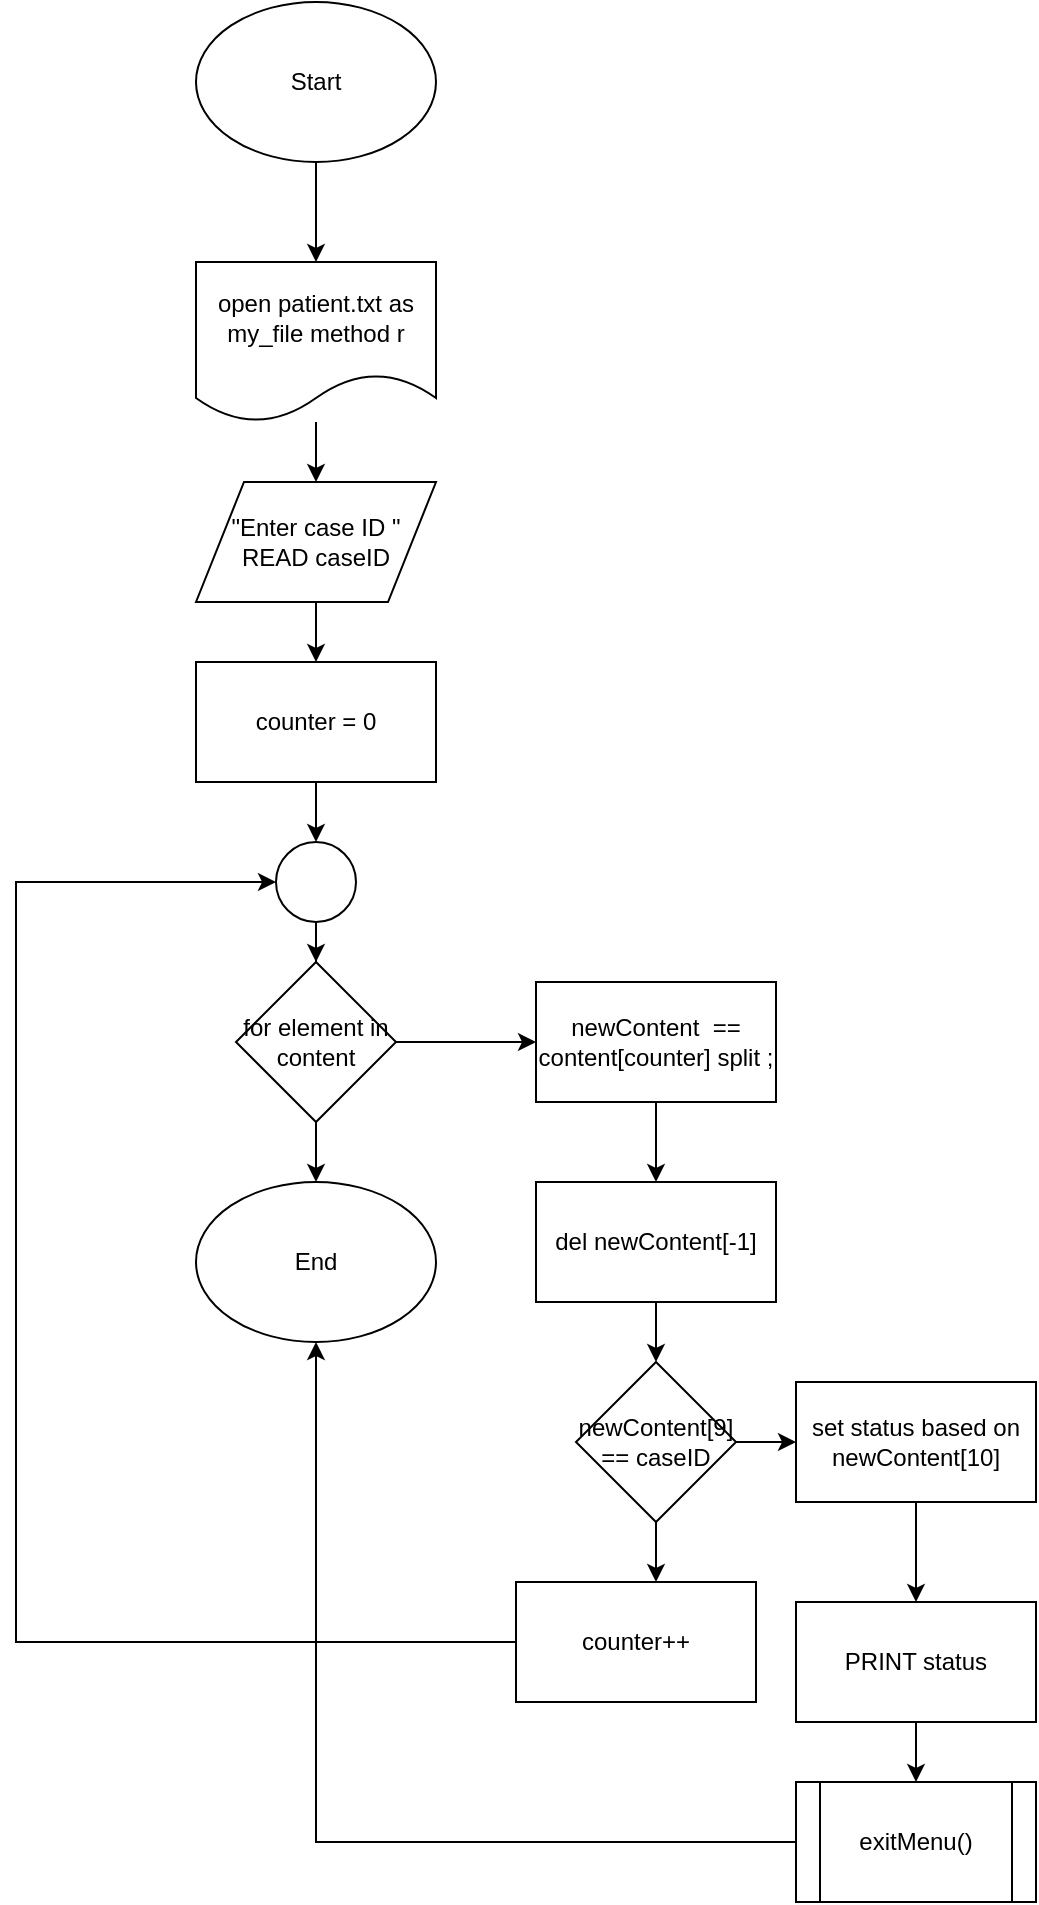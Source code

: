<mxfile version="13.0.3" type="device"><diagram id="C5RBs43oDa-KdzZeNtuy" name="Page-1"><mxGraphModel dx="852" dy="494" grid="1" gridSize="10" guides="1" tooltips="1" connect="1" arrows="1" fold="1" page="1" pageScale="1" pageWidth="827" pageHeight="1169" math="0" shadow="0"><root><mxCell id="WIyWlLk6GJQsqaUBKTNV-0"/><mxCell id="WIyWlLk6GJQsqaUBKTNV-1" parent="WIyWlLk6GJQsqaUBKTNV-0"/><mxCell id="UKGcjFcW1wqXXElZCwT--2" style="edgeStyle=orthogonalEdgeStyle;rounded=0;orthogonalLoop=1;jettySize=auto;html=1;entryX=0.5;entryY=0;entryDx=0;entryDy=0;" edge="1" parent="WIyWlLk6GJQsqaUBKTNV-1" source="UKGcjFcW1wqXXElZCwT--0" target="UKGcjFcW1wqXXElZCwT--1"><mxGeometry relative="1" as="geometry"/></mxCell><mxCell id="UKGcjFcW1wqXXElZCwT--0" value="Start" style="ellipse;whiteSpace=wrap;html=1;" vertex="1" parent="WIyWlLk6GJQsqaUBKTNV-1"><mxGeometry x="330" y="50" width="120" height="80" as="geometry"/></mxCell><mxCell id="UKGcjFcW1wqXXElZCwT--4" value="" style="edgeStyle=orthogonalEdgeStyle;rounded=0;orthogonalLoop=1;jettySize=auto;html=1;" edge="1" parent="WIyWlLk6GJQsqaUBKTNV-1" source="UKGcjFcW1wqXXElZCwT--1" target="UKGcjFcW1wqXXElZCwT--3"><mxGeometry relative="1" as="geometry"/></mxCell><mxCell id="UKGcjFcW1wqXXElZCwT--1" value="open patient.txt as my_file method r" style="shape=document;whiteSpace=wrap;html=1;boundedLbl=1;" vertex="1" parent="WIyWlLk6GJQsqaUBKTNV-1"><mxGeometry x="330" y="180" width="120" height="80" as="geometry"/></mxCell><mxCell id="UKGcjFcW1wqXXElZCwT--6" value="" style="edgeStyle=orthogonalEdgeStyle;rounded=0;orthogonalLoop=1;jettySize=auto;html=1;" edge="1" parent="WIyWlLk6GJQsqaUBKTNV-1" source="UKGcjFcW1wqXXElZCwT--3" target="UKGcjFcW1wqXXElZCwT--5"><mxGeometry relative="1" as="geometry"/></mxCell><mxCell id="UKGcjFcW1wqXXElZCwT--3" value="&quot;Enter case ID &quot;&lt;br&gt;READ caseID" style="shape=parallelogram;perimeter=parallelogramPerimeter;whiteSpace=wrap;html=1;" vertex="1" parent="WIyWlLk6GJQsqaUBKTNV-1"><mxGeometry x="330" y="290" width="120" height="60" as="geometry"/></mxCell><mxCell id="UKGcjFcW1wqXXElZCwT--10" style="edgeStyle=orthogonalEdgeStyle;rounded=0;orthogonalLoop=1;jettySize=auto;html=1;entryX=0.5;entryY=0;entryDx=0;entryDy=0;" edge="1" parent="WIyWlLk6GJQsqaUBKTNV-1" source="UKGcjFcW1wqXXElZCwT--5" target="UKGcjFcW1wqXXElZCwT--7"><mxGeometry relative="1" as="geometry"/></mxCell><mxCell id="UKGcjFcW1wqXXElZCwT--5" value="counter = 0" style="rounded=0;whiteSpace=wrap;html=1;" vertex="1" parent="WIyWlLk6GJQsqaUBKTNV-1"><mxGeometry x="330" y="380" width="120" height="60" as="geometry"/></mxCell><mxCell id="UKGcjFcW1wqXXElZCwT--12" style="edgeStyle=orthogonalEdgeStyle;rounded=0;orthogonalLoop=1;jettySize=auto;html=1;entryX=0.5;entryY=0;entryDx=0;entryDy=0;" edge="1" parent="WIyWlLk6GJQsqaUBKTNV-1" source="UKGcjFcW1wqXXElZCwT--7" target="UKGcjFcW1wqXXElZCwT--11"><mxGeometry relative="1" as="geometry"/></mxCell><mxCell id="UKGcjFcW1wqXXElZCwT--7" value="" style="ellipse;whiteSpace=wrap;html=1;aspect=fixed;" vertex="1" parent="WIyWlLk6GJQsqaUBKTNV-1"><mxGeometry x="370" y="470" width="40" height="40" as="geometry"/></mxCell><mxCell id="UKGcjFcW1wqXXElZCwT--14" style="edgeStyle=orthogonalEdgeStyle;rounded=0;orthogonalLoop=1;jettySize=auto;html=1;entryX=0;entryY=0.5;entryDx=0;entryDy=0;" edge="1" parent="WIyWlLk6GJQsqaUBKTNV-1" source="UKGcjFcW1wqXXElZCwT--11" target="UKGcjFcW1wqXXElZCwT--13"><mxGeometry relative="1" as="geometry"/></mxCell><mxCell id="UKGcjFcW1wqXXElZCwT--36" value="" style="edgeStyle=orthogonalEdgeStyle;rounded=0;orthogonalLoop=1;jettySize=auto;html=1;" edge="1" parent="WIyWlLk6GJQsqaUBKTNV-1" source="UKGcjFcW1wqXXElZCwT--11" target="UKGcjFcW1wqXXElZCwT--35"><mxGeometry relative="1" as="geometry"/></mxCell><mxCell id="UKGcjFcW1wqXXElZCwT--11" value="for element in content" style="rhombus;whiteSpace=wrap;html=1;" vertex="1" parent="WIyWlLk6GJQsqaUBKTNV-1"><mxGeometry x="350" y="530" width="80" height="80" as="geometry"/></mxCell><mxCell id="UKGcjFcW1wqXXElZCwT--16" value="" style="edgeStyle=orthogonalEdgeStyle;rounded=0;orthogonalLoop=1;jettySize=auto;html=1;" edge="1" parent="WIyWlLk6GJQsqaUBKTNV-1" source="UKGcjFcW1wqXXElZCwT--13" target="UKGcjFcW1wqXXElZCwT--15"><mxGeometry relative="1" as="geometry"/></mxCell><mxCell id="UKGcjFcW1wqXXElZCwT--13" value="newContent&amp;nbsp; == content[counter] split ;" style="rounded=0;whiteSpace=wrap;html=1;" vertex="1" parent="WIyWlLk6GJQsqaUBKTNV-1"><mxGeometry x="500" y="540" width="120" height="60" as="geometry"/></mxCell><mxCell id="UKGcjFcW1wqXXElZCwT--18" value="" style="edgeStyle=orthogonalEdgeStyle;rounded=0;orthogonalLoop=1;jettySize=auto;html=1;" edge="1" parent="WIyWlLk6GJQsqaUBKTNV-1" source="UKGcjFcW1wqXXElZCwT--15" target="UKGcjFcW1wqXXElZCwT--17"><mxGeometry relative="1" as="geometry"/></mxCell><mxCell id="UKGcjFcW1wqXXElZCwT--15" value="del newContent[-1]" style="rounded=0;whiteSpace=wrap;html=1;" vertex="1" parent="WIyWlLk6GJQsqaUBKTNV-1"><mxGeometry x="500" y="640" width="120" height="60" as="geometry"/></mxCell><mxCell id="UKGcjFcW1wqXXElZCwT--21" value="" style="edgeStyle=orthogonalEdgeStyle;rounded=0;orthogonalLoop=1;jettySize=auto;html=1;" edge="1" parent="WIyWlLk6GJQsqaUBKTNV-1" source="UKGcjFcW1wqXXElZCwT--17" target="UKGcjFcW1wqXXElZCwT--20"><mxGeometry relative="1" as="geometry"/></mxCell><mxCell id="UKGcjFcW1wqXXElZCwT--23" value="" style="edgeStyle=orthogonalEdgeStyle;rounded=0;orthogonalLoop=1;jettySize=auto;html=1;" edge="1" parent="WIyWlLk6GJQsqaUBKTNV-1" source="UKGcjFcW1wqXXElZCwT--17"><mxGeometry relative="1" as="geometry"><mxPoint x="560" y="840" as="targetPoint"/></mxGeometry></mxCell><mxCell id="UKGcjFcW1wqXXElZCwT--17" value="newContent[9] == caseID" style="rhombus;whiteSpace=wrap;html=1;" vertex="1" parent="WIyWlLk6GJQsqaUBKTNV-1"><mxGeometry x="520" y="730" width="80" height="80" as="geometry"/></mxCell><mxCell id="UKGcjFcW1wqXXElZCwT--32" style="edgeStyle=orthogonalEdgeStyle;rounded=0;orthogonalLoop=1;jettySize=auto;html=1;entryX=0.5;entryY=0;entryDx=0;entryDy=0;" edge="1" parent="WIyWlLk6GJQsqaUBKTNV-1" source="UKGcjFcW1wqXXElZCwT--20" target="UKGcjFcW1wqXXElZCwT--30"><mxGeometry relative="1" as="geometry"/></mxCell><mxCell id="UKGcjFcW1wqXXElZCwT--20" value="set status based on newContent[10]" style="rounded=0;whiteSpace=wrap;html=1;" vertex="1" parent="WIyWlLk6GJQsqaUBKTNV-1"><mxGeometry x="630" y="740" width="120" height="60" as="geometry"/></mxCell><mxCell id="UKGcjFcW1wqXXElZCwT--40" value="" style="edgeStyle=orthogonalEdgeStyle;rounded=0;orthogonalLoop=1;jettySize=auto;html=1;" edge="1" parent="WIyWlLk6GJQsqaUBKTNV-1" source="UKGcjFcW1wqXXElZCwT--30" target="UKGcjFcW1wqXXElZCwT--39"><mxGeometry relative="1" as="geometry"/></mxCell><mxCell id="UKGcjFcW1wqXXElZCwT--30" value="PRINT status" style="rounded=0;whiteSpace=wrap;html=1;" vertex="1" parent="WIyWlLk6GJQsqaUBKTNV-1"><mxGeometry x="630" y="850" width="120" height="60" as="geometry"/></mxCell><mxCell id="UKGcjFcW1wqXXElZCwT--34" style="edgeStyle=orthogonalEdgeStyle;rounded=0;orthogonalLoop=1;jettySize=auto;html=1;entryX=0;entryY=0.5;entryDx=0;entryDy=0;" edge="1" parent="WIyWlLk6GJQsqaUBKTNV-1" source="UKGcjFcW1wqXXElZCwT--33" target="UKGcjFcW1wqXXElZCwT--7"><mxGeometry relative="1" as="geometry"><Array as="points"><mxPoint x="240" y="870"/><mxPoint x="240" y="490"/></Array></mxGeometry></mxCell><mxCell id="UKGcjFcW1wqXXElZCwT--33" value="counter++" style="rounded=0;whiteSpace=wrap;html=1;" vertex="1" parent="WIyWlLk6GJQsqaUBKTNV-1"><mxGeometry x="490" y="840" width="120" height="60" as="geometry"/></mxCell><mxCell id="UKGcjFcW1wqXXElZCwT--35" value="End" style="ellipse;whiteSpace=wrap;html=1;" vertex="1" parent="WIyWlLk6GJQsqaUBKTNV-1"><mxGeometry x="330" y="640" width="120" height="80" as="geometry"/></mxCell><mxCell id="UKGcjFcW1wqXXElZCwT--41" style="edgeStyle=orthogonalEdgeStyle;rounded=0;orthogonalLoop=1;jettySize=auto;html=1;entryX=0.5;entryY=1;entryDx=0;entryDy=0;" edge="1" parent="WIyWlLk6GJQsqaUBKTNV-1" source="UKGcjFcW1wqXXElZCwT--39" target="UKGcjFcW1wqXXElZCwT--35"><mxGeometry relative="1" as="geometry"/></mxCell><mxCell id="UKGcjFcW1wqXXElZCwT--39" value="exitMenu()" style="shape=process;whiteSpace=wrap;html=1;backgroundOutline=1;" vertex="1" parent="WIyWlLk6GJQsqaUBKTNV-1"><mxGeometry x="630" y="940" width="120" height="60" as="geometry"/></mxCell></root></mxGraphModel></diagram></mxfile>